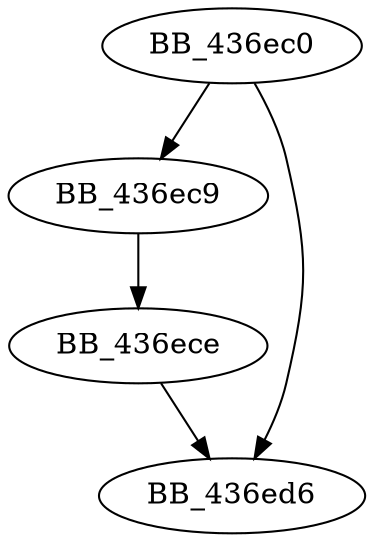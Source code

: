 DiGraph sub_436EC0{
BB_436ec0->BB_436ec9
BB_436ec0->BB_436ed6
BB_436ec9->BB_436ece
BB_436ece->BB_436ed6
}
